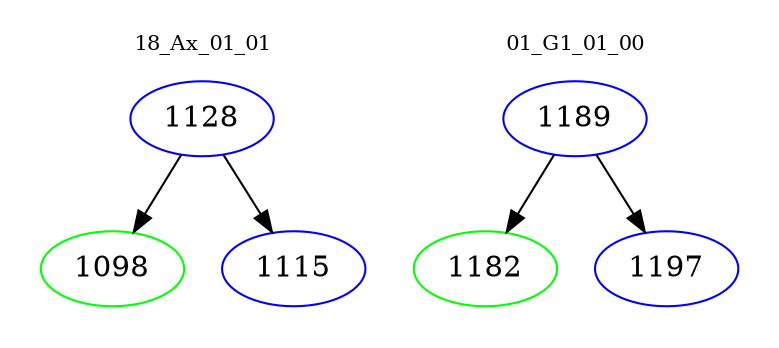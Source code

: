 digraph{
subgraph cluster_0 {
color = white
label = "18_Ax_01_01";
fontsize=10;
T0_1128 [label="1128", color="blue"]
T0_1128 -> T0_1098 [color="black"]
T0_1098 [label="1098", color="green"]
T0_1128 -> T0_1115 [color="black"]
T0_1115 [label="1115", color="blue"]
}
subgraph cluster_1 {
color = white
label = "01_G1_01_00";
fontsize=10;
T1_1189 [label="1189", color="blue"]
T1_1189 -> T1_1182 [color="black"]
T1_1182 [label="1182", color="green"]
T1_1189 -> T1_1197 [color="black"]
T1_1197 [label="1197", color="blue"]
}
}
